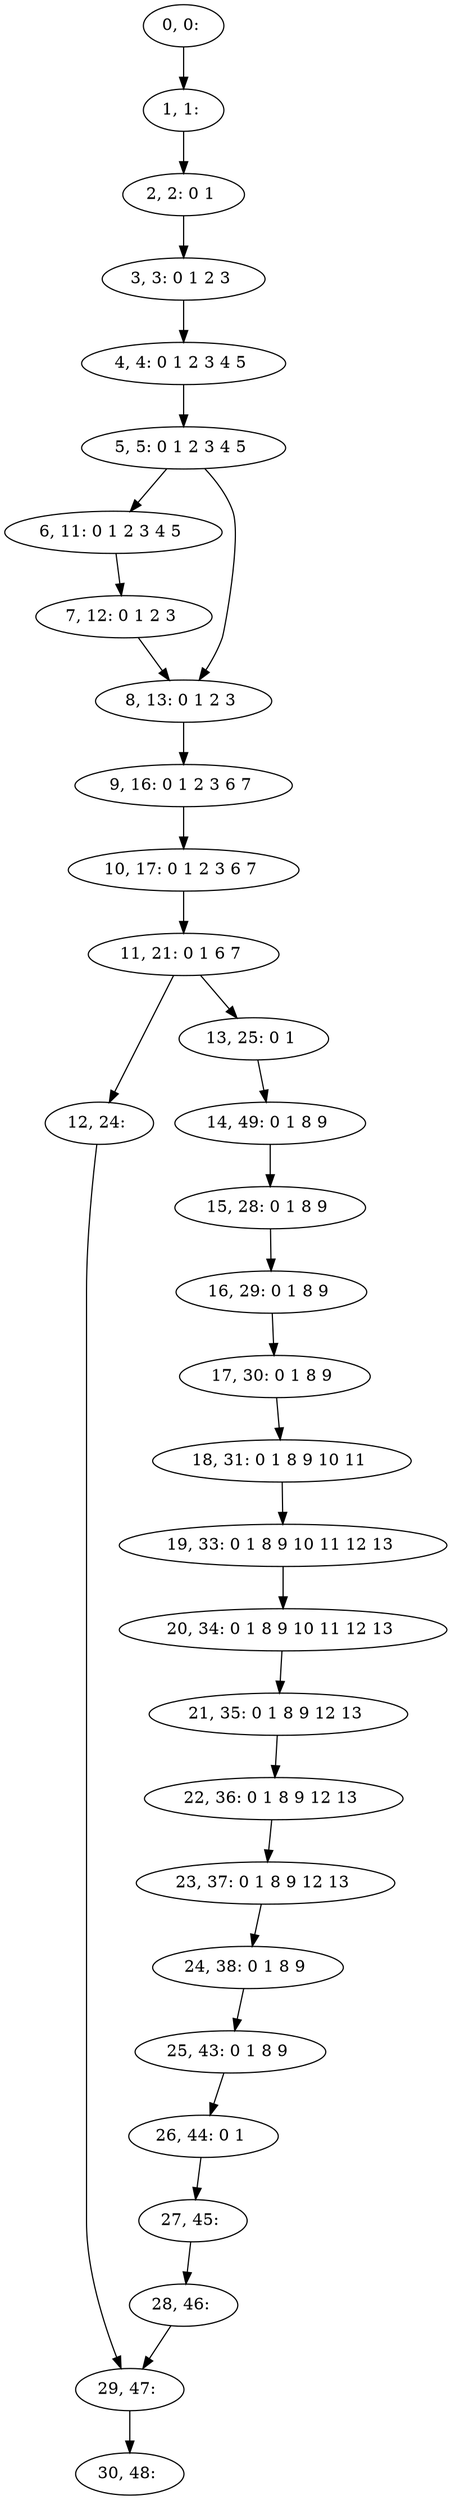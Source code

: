 digraph G {
0[label="0, 0: "];
1[label="1, 1: "];
2[label="2, 2: 0 1 "];
3[label="3, 3: 0 1 2 3 "];
4[label="4, 4: 0 1 2 3 4 5 "];
5[label="5, 5: 0 1 2 3 4 5 "];
6[label="6, 11: 0 1 2 3 4 5 "];
7[label="7, 12: 0 1 2 3 "];
8[label="8, 13: 0 1 2 3 "];
9[label="9, 16: 0 1 2 3 6 7 "];
10[label="10, 17: 0 1 2 3 6 7 "];
11[label="11, 21: 0 1 6 7 "];
12[label="12, 24: "];
13[label="13, 25: 0 1 "];
14[label="14, 49: 0 1 8 9 "];
15[label="15, 28: 0 1 8 9 "];
16[label="16, 29: 0 1 8 9 "];
17[label="17, 30: 0 1 8 9 "];
18[label="18, 31: 0 1 8 9 10 11 "];
19[label="19, 33: 0 1 8 9 10 11 12 13 "];
20[label="20, 34: 0 1 8 9 10 11 12 13 "];
21[label="21, 35: 0 1 8 9 12 13 "];
22[label="22, 36: 0 1 8 9 12 13 "];
23[label="23, 37: 0 1 8 9 12 13 "];
24[label="24, 38: 0 1 8 9 "];
25[label="25, 43: 0 1 8 9 "];
26[label="26, 44: 0 1 "];
27[label="27, 45: "];
28[label="28, 46: "];
29[label="29, 47: "];
30[label="30, 48: "];
0->1 ;
1->2 ;
2->3 ;
3->4 ;
4->5 ;
5->6 ;
5->8 ;
6->7 ;
7->8 ;
8->9 ;
9->10 ;
10->11 ;
11->12 ;
11->13 ;
12->29 ;
13->14 ;
14->15 ;
15->16 ;
16->17 ;
17->18 ;
18->19 ;
19->20 ;
20->21 ;
21->22 ;
22->23 ;
23->24 ;
24->25 ;
25->26 ;
26->27 ;
27->28 ;
28->29 ;
29->30 ;
}
